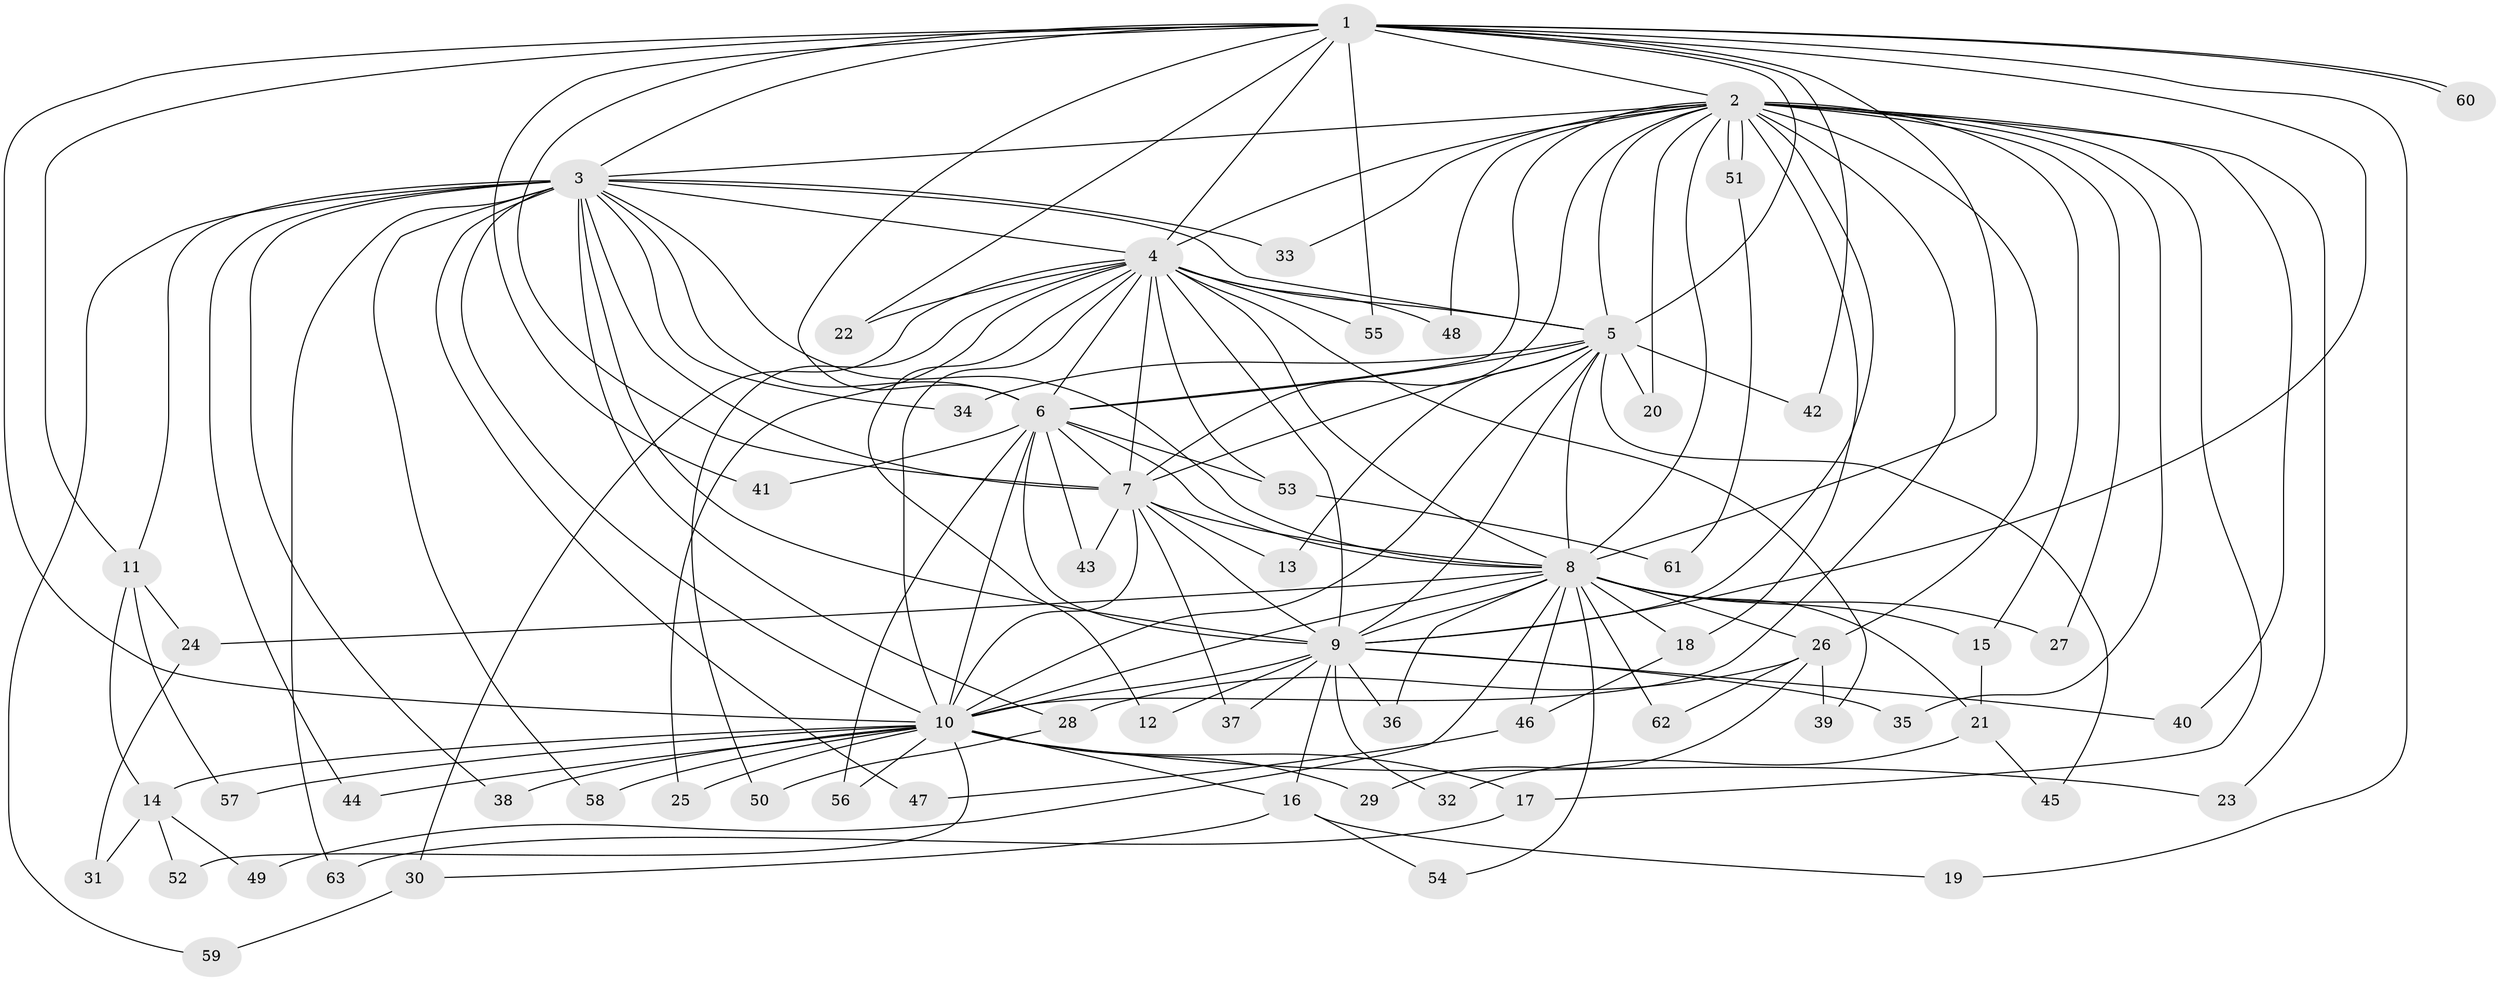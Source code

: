 // Generated by graph-tools (version 1.1) at 2025/34/03/09/25 02:34:49]
// undirected, 63 vertices, 151 edges
graph export_dot {
graph [start="1"]
  node [color=gray90,style=filled];
  1;
  2;
  3;
  4;
  5;
  6;
  7;
  8;
  9;
  10;
  11;
  12;
  13;
  14;
  15;
  16;
  17;
  18;
  19;
  20;
  21;
  22;
  23;
  24;
  25;
  26;
  27;
  28;
  29;
  30;
  31;
  32;
  33;
  34;
  35;
  36;
  37;
  38;
  39;
  40;
  41;
  42;
  43;
  44;
  45;
  46;
  47;
  48;
  49;
  50;
  51;
  52;
  53;
  54;
  55;
  56;
  57;
  58;
  59;
  60;
  61;
  62;
  63;
  1 -- 2;
  1 -- 3;
  1 -- 4;
  1 -- 5;
  1 -- 6;
  1 -- 7;
  1 -- 8;
  1 -- 9;
  1 -- 10;
  1 -- 11;
  1 -- 19;
  1 -- 22;
  1 -- 41;
  1 -- 42;
  1 -- 55;
  1 -- 60;
  1 -- 60;
  2 -- 3;
  2 -- 4;
  2 -- 5;
  2 -- 6;
  2 -- 7;
  2 -- 8;
  2 -- 9;
  2 -- 10;
  2 -- 15;
  2 -- 17;
  2 -- 18;
  2 -- 20;
  2 -- 23;
  2 -- 26;
  2 -- 27;
  2 -- 33;
  2 -- 35;
  2 -- 40;
  2 -- 48;
  2 -- 51;
  2 -- 51;
  3 -- 4;
  3 -- 5;
  3 -- 6;
  3 -- 7;
  3 -- 8;
  3 -- 9;
  3 -- 10;
  3 -- 11;
  3 -- 28;
  3 -- 33;
  3 -- 34;
  3 -- 38;
  3 -- 44;
  3 -- 47;
  3 -- 58;
  3 -- 59;
  3 -- 63;
  4 -- 5;
  4 -- 6;
  4 -- 7;
  4 -- 8;
  4 -- 9;
  4 -- 10;
  4 -- 12;
  4 -- 22;
  4 -- 25;
  4 -- 30;
  4 -- 39;
  4 -- 48;
  4 -- 50;
  4 -- 53;
  4 -- 55;
  5 -- 6;
  5 -- 7;
  5 -- 8;
  5 -- 9;
  5 -- 10;
  5 -- 13;
  5 -- 20;
  5 -- 34;
  5 -- 42;
  5 -- 45;
  6 -- 7;
  6 -- 8;
  6 -- 9;
  6 -- 10;
  6 -- 41;
  6 -- 43;
  6 -- 53;
  6 -- 56;
  7 -- 8;
  7 -- 9;
  7 -- 10;
  7 -- 13;
  7 -- 37;
  7 -- 43;
  8 -- 9;
  8 -- 10;
  8 -- 15;
  8 -- 18;
  8 -- 21;
  8 -- 24;
  8 -- 26;
  8 -- 27;
  8 -- 36;
  8 -- 46;
  8 -- 49;
  8 -- 54;
  8 -- 62;
  9 -- 10;
  9 -- 12;
  9 -- 16;
  9 -- 32;
  9 -- 35;
  9 -- 36;
  9 -- 37;
  9 -- 40;
  10 -- 14;
  10 -- 16;
  10 -- 17;
  10 -- 23;
  10 -- 25;
  10 -- 29;
  10 -- 38;
  10 -- 44;
  10 -- 52;
  10 -- 56;
  10 -- 57;
  10 -- 58;
  11 -- 14;
  11 -- 24;
  11 -- 57;
  14 -- 31;
  14 -- 49;
  14 -- 52;
  15 -- 21;
  16 -- 19;
  16 -- 30;
  16 -- 54;
  17 -- 63;
  18 -- 46;
  21 -- 32;
  21 -- 45;
  24 -- 31;
  26 -- 28;
  26 -- 29;
  26 -- 39;
  26 -- 62;
  28 -- 50;
  30 -- 59;
  46 -- 47;
  51 -- 61;
  53 -- 61;
}
